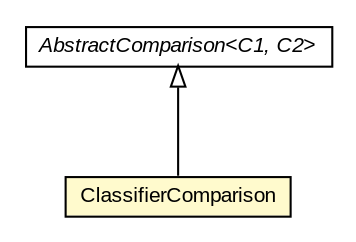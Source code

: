 #!/usr/local/bin/dot
#
# Class diagram 
# Generated by UMLGraph version 5.3 (http://www.umlgraph.org/)
#

digraph G {
	edge [fontname="arial",fontsize=10,labelfontname="arial",labelfontsize=10];
	node [fontname="arial",fontsize=10,shape=plaintext];
	nodesep=0.25;
	ranksep=0.5;
	// context.arch.discoverer.query.comparison.ClassifierComparison
	c90394 [label=<<table title="context.arch.discoverer.query.comparison.ClassifierComparison" border="0" cellborder="1" cellspacing="0" cellpadding="2" port="p" bgcolor="lemonChiffon" href="./ClassifierComparison.html">
		<tr><td><table border="0" cellspacing="0" cellpadding="1">
<tr><td align="center" balign="center"> ClassifierComparison </td></tr>
		</table></td></tr>
		</table>>, fontname="arial", fontcolor="black", fontsize=10.0];
	// context.arch.discoverer.query.comparison.AbstractComparison<C1, C2>
	c90397 [label=<<table title="context.arch.discoverer.query.comparison.AbstractComparison" border="0" cellborder="1" cellspacing="0" cellpadding="2" port="p" href="./AbstractComparison.html">
		<tr><td><table border="0" cellspacing="0" cellpadding="1">
<tr><td align="center" balign="center"><font face="arial italic"> AbstractComparison&lt;C1, C2&gt; </font></td></tr>
		</table></td></tr>
		</table>>, fontname="arial", fontcolor="black", fontsize=10.0];
	//context.arch.discoverer.query.comparison.ClassifierComparison extends context.arch.discoverer.query.comparison.AbstractComparison<context.arch.discoverer.query.ClassifierWrapper, context.arch.discoverer.ComponentDescription>
	c90397:p -> c90394:p [dir=back,arrowtail=empty];
}

